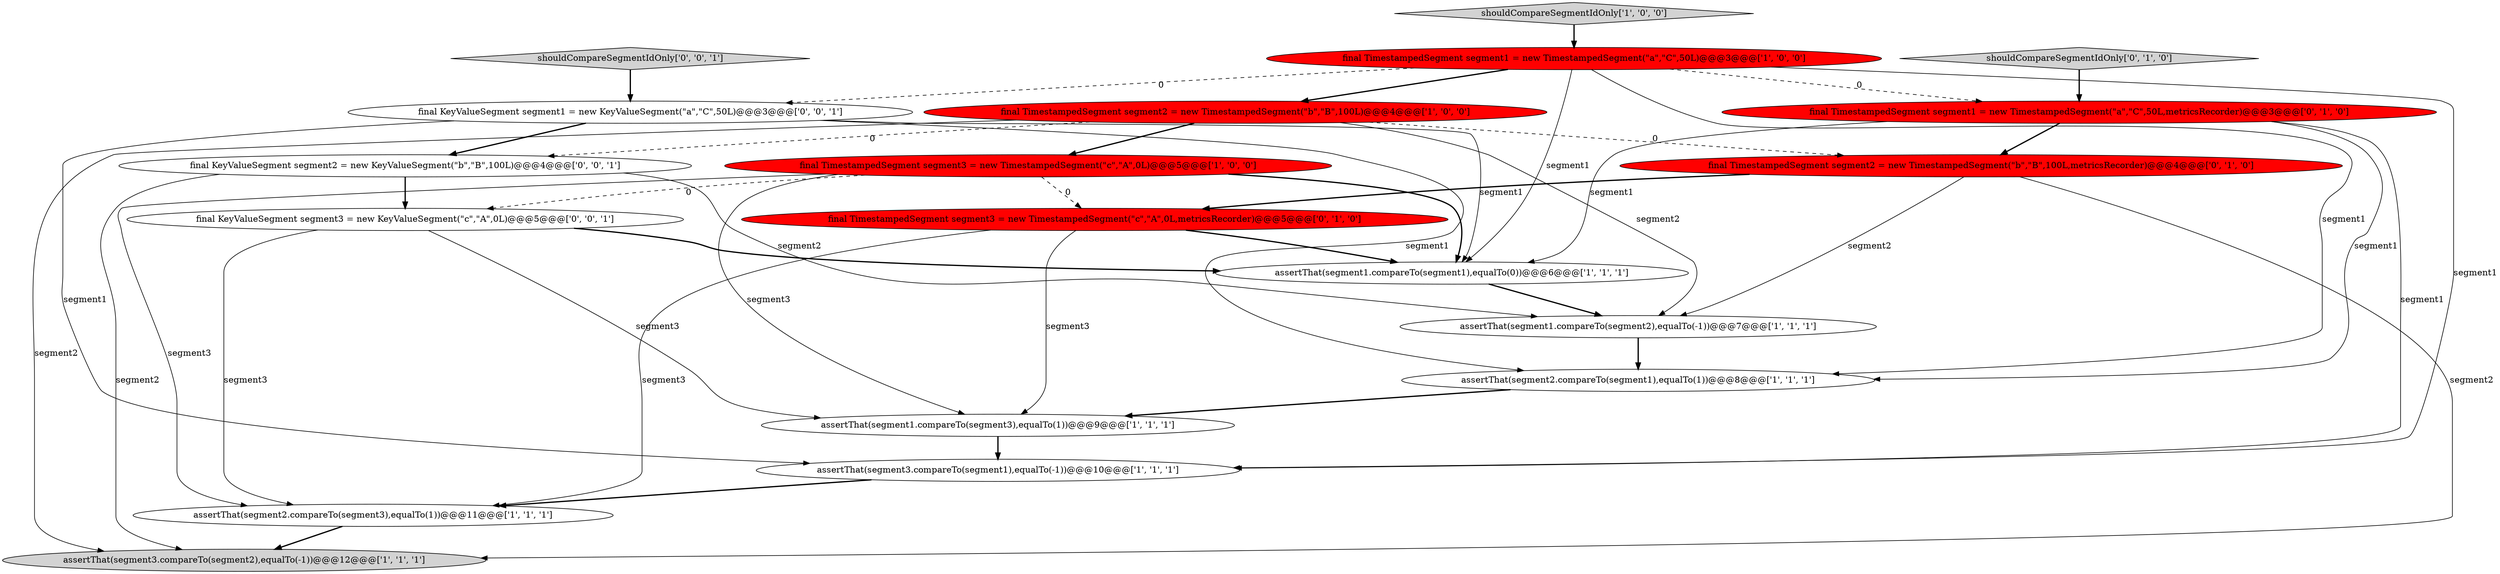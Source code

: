 digraph {
10 [style = filled, label = "assertThat(segment3.compareTo(segment2),equalTo(-1))@@@12@@@['1', '1', '1']", fillcolor = lightgray, shape = ellipse image = "AAA0AAABBB1BBB"];
13 [style = filled, label = "shouldCompareSegmentIdOnly['0', '1', '0']", fillcolor = lightgray, shape = diamond image = "AAA0AAABBB2BBB"];
5 [style = filled, label = "final TimestampedSegment segment3 = new TimestampedSegment(\"c\",\"A\",0L)@@@5@@@['1', '0', '0']", fillcolor = red, shape = ellipse image = "AAA1AAABBB1BBB"];
16 [style = filled, label = "final KeyValueSegment segment1 = new KeyValueSegment(\"a\",\"C\",50L)@@@3@@@['0', '0', '1']", fillcolor = white, shape = ellipse image = "AAA0AAABBB3BBB"];
9 [style = filled, label = "assertThat(segment2.compareTo(segment3),equalTo(1))@@@11@@@['1', '1', '1']", fillcolor = white, shape = ellipse image = "AAA0AAABBB1BBB"];
1 [style = filled, label = "assertThat(segment1.compareTo(segment1),equalTo(0))@@@6@@@['1', '1', '1']", fillcolor = white, shape = ellipse image = "AAA0AAABBB1BBB"];
4 [style = filled, label = "assertThat(segment1.compareTo(segment2),equalTo(-1))@@@7@@@['1', '1', '1']", fillcolor = white, shape = ellipse image = "AAA0AAABBB1BBB"];
18 [style = filled, label = "final KeyValueSegment segment3 = new KeyValueSegment(\"c\",\"A\",0L)@@@5@@@['0', '0', '1']", fillcolor = white, shape = ellipse image = "AAA0AAABBB3BBB"];
0 [style = filled, label = "shouldCompareSegmentIdOnly['1', '0', '0']", fillcolor = lightgray, shape = diamond image = "AAA0AAABBB1BBB"];
3 [style = filled, label = "assertThat(segment2.compareTo(segment1),equalTo(1))@@@8@@@['1', '1', '1']", fillcolor = white, shape = ellipse image = "AAA0AAABBB1BBB"];
8 [style = filled, label = "assertThat(segment3.compareTo(segment1),equalTo(-1))@@@10@@@['1', '1', '1']", fillcolor = white, shape = ellipse image = "AAA0AAABBB1BBB"];
11 [style = filled, label = "final TimestampedSegment segment3 = new TimestampedSegment(\"c\",\"A\",0L,metricsRecorder)@@@5@@@['0', '1', '0']", fillcolor = red, shape = ellipse image = "AAA1AAABBB2BBB"];
15 [style = filled, label = "final KeyValueSegment segment2 = new KeyValueSegment(\"b\",\"B\",100L)@@@4@@@['0', '0', '1']", fillcolor = white, shape = ellipse image = "AAA0AAABBB3BBB"];
17 [style = filled, label = "shouldCompareSegmentIdOnly['0', '0', '1']", fillcolor = lightgray, shape = diamond image = "AAA0AAABBB3BBB"];
7 [style = filled, label = "assertThat(segment1.compareTo(segment3),equalTo(1))@@@9@@@['1', '1', '1']", fillcolor = white, shape = ellipse image = "AAA0AAABBB1BBB"];
2 [style = filled, label = "final TimestampedSegment segment2 = new TimestampedSegment(\"b\",\"B\",100L)@@@4@@@['1', '0', '0']", fillcolor = red, shape = ellipse image = "AAA1AAABBB1BBB"];
14 [style = filled, label = "final TimestampedSegment segment2 = new TimestampedSegment(\"b\",\"B\",100L,metricsRecorder)@@@4@@@['0', '1', '0']", fillcolor = red, shape = ellipse image = "AAA1AAABBB2BBB"];
6 [style = filled, label = "final TimestampedSegment segment1 = new TimestampedSegment(\"a\",\"C\",50L)@@@3@@@['1', '0', '0']", fillcolor = red, shape = ellipse image = "AAA1AAABBB1BBB"];
12 [style = filled, label = "final TimestampedSegment segment1 = new TimestampedSegment(\"a\",\"C\",50L,metricsRecorder)@@@3@@@['0', '1', '0']", fillcolor = red, shape = ellipse image = "AAA1AAABBB2BBB"];
6->3 [style = solid, label="segment1"];
16->15 [style = bold, label=""];
4->3 [style = bold, label=""];
12->1 [style = solid, label="segment1"];
1->4 [style = bold, label=""];
15->10 [style = solid, label="segment2"];
16->1 [style = solid, label="segment1"];
0->6 [style = bold, label=""];
11->1 [style = bold, label=""];
12->3 [style = solid, label="segment1"];
11->9 [style = solid, label="segment3"];
16->3 [style = solid, label="segment1"];
15->4 [style = solid, label="segment2"];
9->10 [style = bold, label=""];
6->1 [style = solid, label="segment1"];
5->18 [style = dashed, label="0"];
7->8 [style = bold, label=""];
15->18 [style = bold, label=""];
14->10 [style = solid, label="segment2"];
6->2 [style = bold, label=""];
6->12 [style = dashed, label="0"];
5->9 [style = solid, label="segment3"];
2->15 [style = dashed, label="0"];
5->1 [style = bold, label=""];
2->4 [style = solid, label="segment2"];
12->8 [style = solid, label="segment1"];
6->16 [style = dashed, label="0"];
13->12 [style = bold, label=""];
2->10 [style = solid, label="segment2"];
2->14 [style = dashed, label="0"];
18->1 [style = bold, label=""];
3->7 [style = bold, label=""];
5->11 [style = dashed, label="0"];
18->7 [style = solid, label="segment3"];
14->4 [style = solid, label="segment2"];
16->8 [style = solid, label="segment1"];
12->14 [style = bold, label=""];
8->9 [style = bold, label=""];
11->7 [style = solid, label="segment3"];
6->8 [style = solid, label="segment1"];
5->7 [style = solid, label="segment3"];
14->11 [style = bold, label=""];
17->16 [style = bold, label=""];
2->5 [style = bold, label=""];
18->9 [style = solid, label="segment3"];
}
